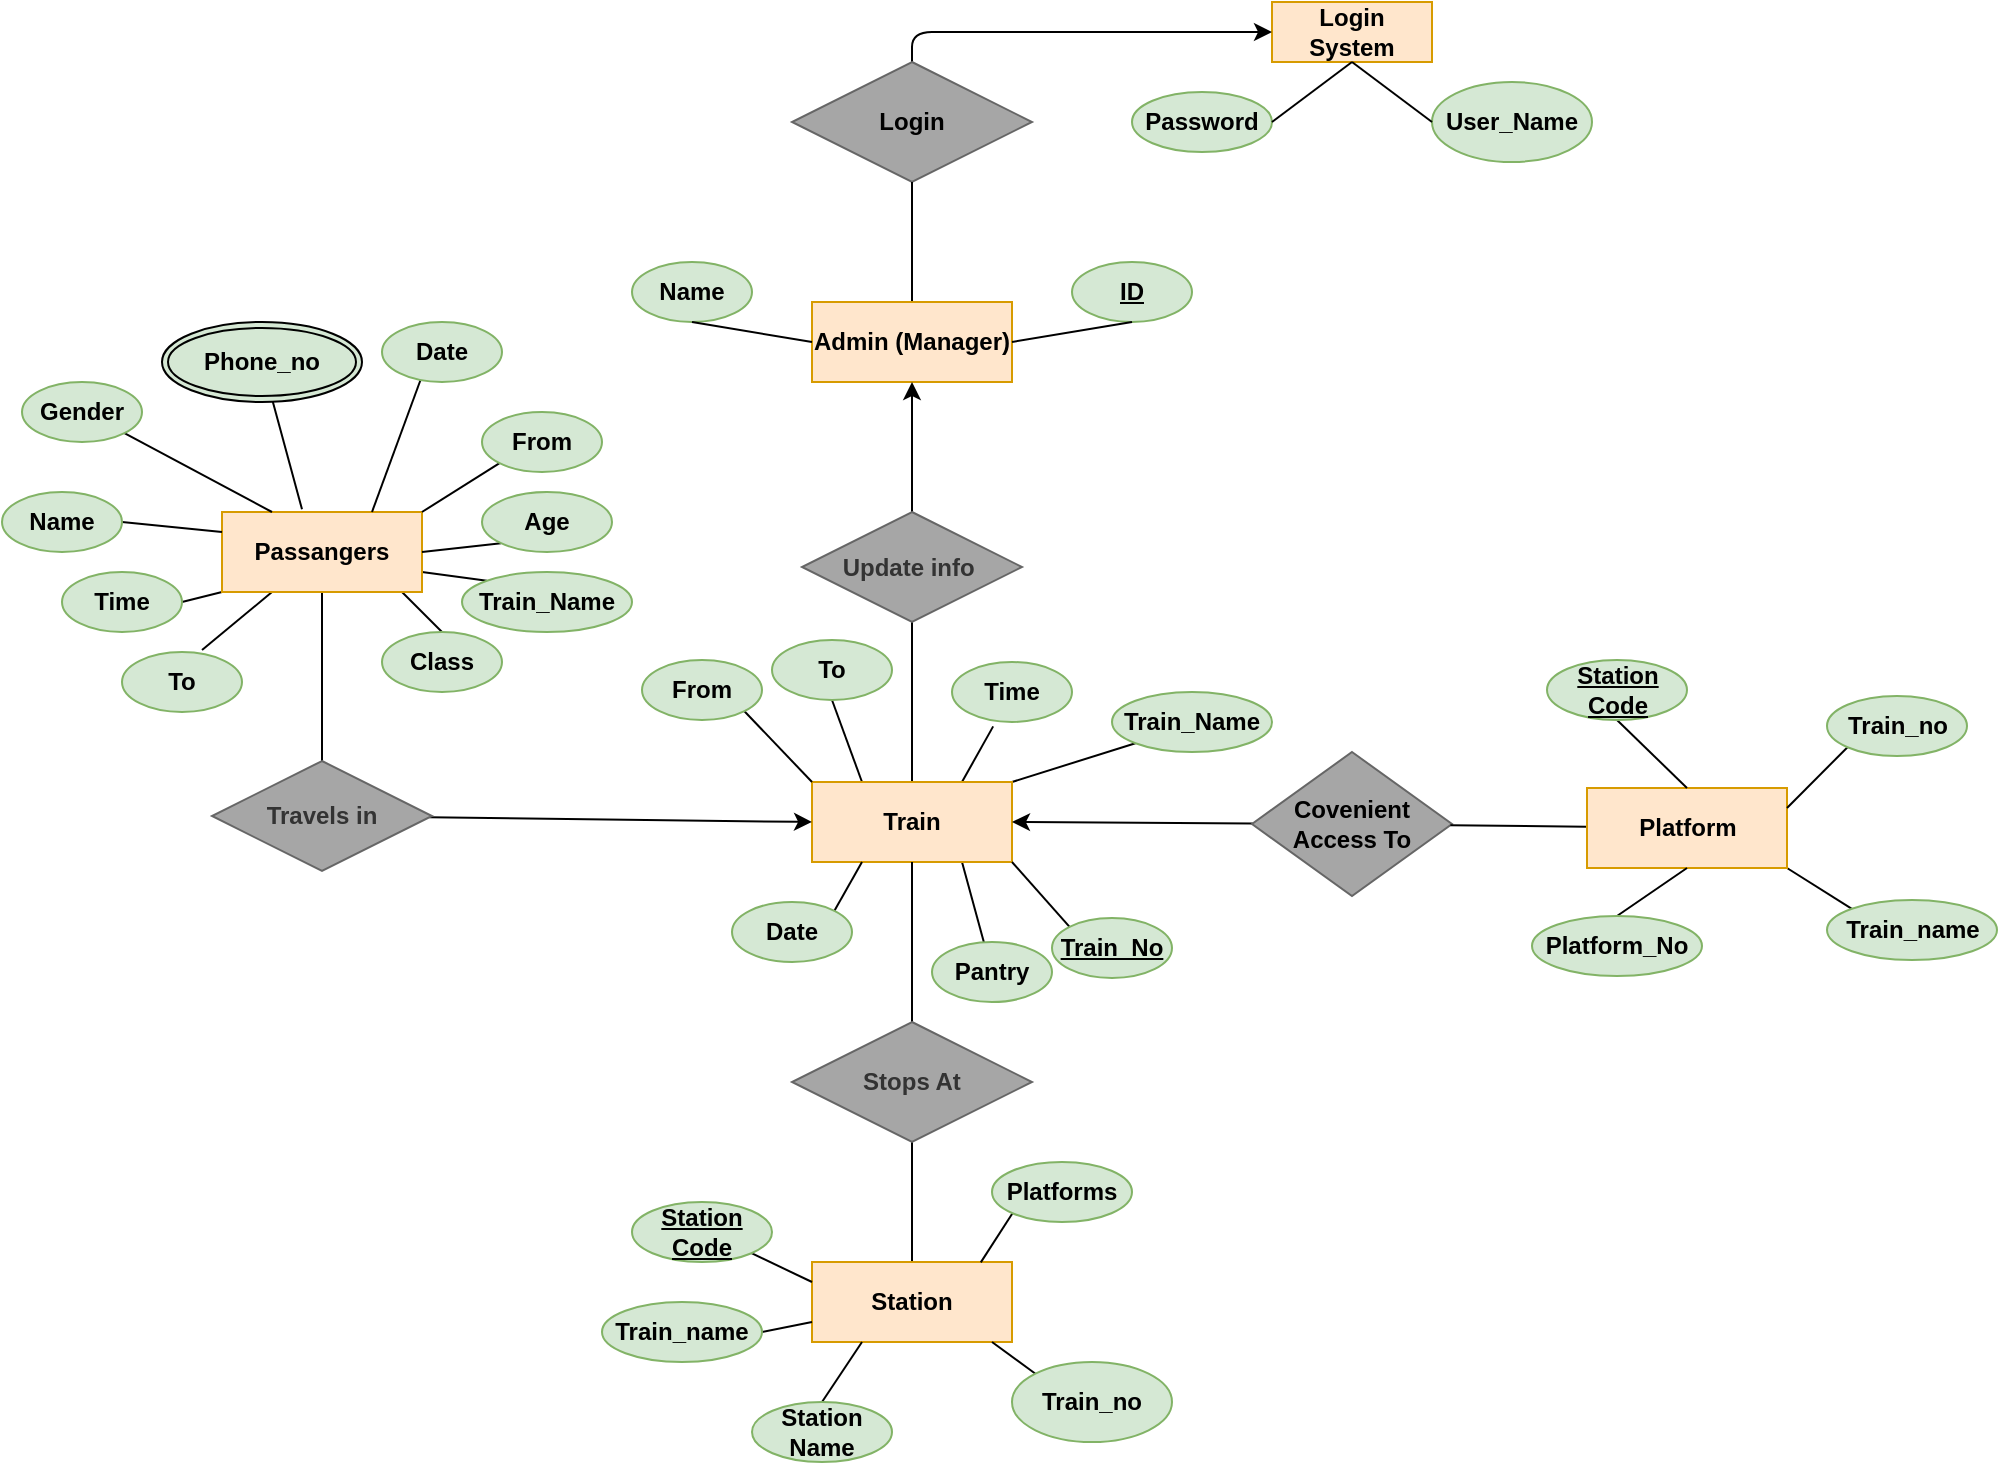 <mxfile version="14.6.9" type="device"><diagram id="DyldK7B33Eb93IJ0dEKz" name="1"><mxGraphModel dx="1038" dy="556" grid="1" gridSize="10" guides="1" tooltips="1" connect="1" arrows="1" fold="1" page="1" pageScale="1" pageWidth="850" pageHeight="1100" math="0" shadow="0"><root><mxCell id="MlASKUYpzS3GPmrVr3i8-0"/><mxCell id="MlASKUYpzS3GPmrVr3i8-1" parent="MlASKUYpzS3GPmrVr3i8-0"/><object label="Login System" placeholders="1" id="RzUhSfIy6V19n01zIrSp-0"><mxCell style="whiteSpace=wrap;align=center;strokeColor=#d79b00;fillColor=#ffe6cc;fontStyle=1" parent="MlASKUYpzS3GPmrVr3i8-1" vertex="1"><mxGeometry x="740" y="20" width="80" height="30" as="geometry"/></mxCell></object><mxCell id="RzUhSfIy6V19n01zIrSp-6" value="&lt;b&gt;User_Name&lt;/b&gt;" style="ellipse;whiteSpace=wrap;html=1;align=center;strokeColor=#82b366;fillColor=#d5e8d4;" parent="MlASKUYpzS3GPmrVr3i8-1" vertex="1"><mxGeometry x="820" y="60" width="80" height="40" as="geometry"/></mxCell><mxCell id="RzUhSfIy6V19n01zIrSp-9" value="&lt;b&gt;Password&lt;/b&gt;" style="ellipse;whiteSpace=wrap;html=1;align=center;strokeColor=#82b366;fillColor=#d5e8d4;" parent="MlASKUYpzS3GPmrVr3i8-1" vertex="1"><mxGeometry x="670" y="65" width="70" height="30" as="geometry"/></mxCell><mxCell id="RzUhSfIy6V19n01zIrSp-18" style="edgeStyle=orthogonalEdgeStyle;rounded=1;orthogonalLoop=1;jettySize=auto;html=1;entryX=0;entryY=0.5;entryDx=0;entryDy=0;" parent="MlASKUYpzS3GPmrVr3i8-1" source="RzUhSfIy6V19n01zIrSp-15" target="RzUhSfIy6V19n01zIrSp-0" edge="1"><mxGeometry relative="1" as="geometry"><Array as="points"><mxPoint x="560" y="35"/></Array></mxGeometry></mxCell><mxCell id="RzUhSfIy6V19n01zIrSp-15" value="&lt;b&gt;Login&lt;/b&gt;" style="shape=rhombus;perimeter=rhombusPerimeter;whiteSpace=wrap;html=1;align=center;fillColor=#A6A6A6;strokeColor=#666666;" parent="MlASKUYpzS3GPmrVr3i8-1" vertex="1"><mxGeometry x="500" y="50" width="120" height="60" as="geometry"/></mxCell><mxCell id="1xC-IK72fzWlQO53O1Xw-21" style="edgeStyle=none;rounded=1;orthogonalLoop=1;jettySize=auto;html=1;entryX=0.5;entryY=1;entryDx=0;entryDy=0;fontColor=#333333;endArrow=none;" parent="MlASKUYpzS3GPmrVr3i8-1" source="RzUhSfIy6V19n01zIrSp-19" target="RzUhSfIy6V19n01zIrSp-15" edge="1"><mxGeometry relative="1" as="geometry"/></mxCell><mxCell id="RzUhSfIy6V19n01zIrSp-19" value="&lt;b&gt;Admin (Manager)&lt;/b&gt;" style="whiteSpace=wrap;html=1;align=center;strokeColor=#d79b00;fillColor=#ffe6cc;" parent="MlASKUYpzS3GPmrVr3i8-1" vertex="1"><mxGeometry x="510" y="170" width="100" height="40" as="geometry"/></mxCell><mxCell id="RzUhSfIy6V19n01zIrSp-21" value="&lt;b&gt;Name&lt;/b&gt;" style="ellipse;whiteSpace=wrap;html=1;align=center;strokeColor=#82b366;fillColor=#d5e8d4;" parent="MlASKUYpzS3GPmrVr3i8-1" vertex="1"><mxGeometry x="420" y="150" width="60" height="30" as="geometry"/></mxCell><mxCell id="RzUhSfIy6V19n01zIrSp-22" value="&lt;b&gt;&lt;u&gt;ID&lt;/u&gt;&lt;/b&gt;" style="ellipse;whiteSpace=wrap;html=1;align=center;strokeColor=#82b366;fillColor=#d5e8d4;" parent="MlASKUYpzS3GPmrVr3i8-1" vertex="1"><mxGeometry x="640" y="150" width="60" height="30" as="geometry"/></mxCell><mxCell id="RzUhSfIy6V19n01zIrSp-29" value="" style="endArrow=none;html=1;entryX=1;entryY=0.5;entryDx=0;entryDy=0;exitX=0.5;exitY=1;exitDx=0;exitDy=0;" parent="MlASKUYpzS3GPmrVr3i8-1" source="RzUhSfIy6V19n01zIrSp-0" target="RzUhSfIy6V19n01zIrSp-9" edge="1"><mxGeometry width="50" height="50" relative="1" as="geometry"><mxPoint x="790" y="85" as="sourcePoint"/><mxPoint x="570" y="250" as="targetPoint"/></mxGeometry></mxCell><mxCell id="RzUhSfIy6V19n01zIrSp-30" value="" style="endArrow=none;html=1;entryX=0.5;entryY=1;entryDx=0;entryDy=0;exitX=0;exitY=0.5;exitDx=0;exitDy=0;" parent="MlASKUYpzS3GPmrVr3i8-1" source="RzUhSfIy6V19n01zIrSp-6" target="RzUhSfIy6V19n01zIrSp-0" edge="1"><mxGeometry width="50" height="50" relative="1" as="geometry"><mxPoint x="780" y="80" as="sourcePoint"/><mxPoint x="760" y="90" as="targetPoint"/></mxGeometry></mxCell><mxCell id="RzUhSfIy6V19n01zIrSp-33" value="" style="endArrow=none;html=1;entryX=0.5;entryY=1;entryDx=0;entryDy=0;exitX=1;exitY=0.5;exitDx=0;exitDy=0;" parent="MlASKUYpzS3GPmrVr3i8-1" source="RzUhSfIy6V19n01zIrSp-19" target="RzUhSfIy6V19n01zIrSp-22" edge="1"><mxGeometry width="50" height="50" relative="1" as="geometry"><mxPoint x="520" y="300" as="sourcePoint"/><mxPoint x="570" y="250" as="targetPoint"/></mxGeometry></mxCell><mxCell id="RzUhSfIy6V19n01zIrSp-34" value="" style="endArrow=none;html=1;entryX=0.5;entryY=1;entryDx=0;entryDy=0;exitX=0;exitY=0.5;exitDx=0;exitDy=0;" parent="MlASKUYpzS3GPmrVr3i8-1" source="RzUhSfIy6V19n01zIrSp-19" target="RzUhSfIy6V19n01zIrSp-21" edge="1"><mxGeometry width="50" height="50" relative="1" as="geometry"><mxPoint x="90" y="290" as="sourcePoint"/><mxPoint x="140" y="240" as="targetPoint"/></mxGeometry></mxCell><mxCell id="RzUhSfIy6V19n01zIrSp-40" style="edgeStyle=orthogonalEdgeStyle;rounded=0;orthogonalLoop=1;jettySize=auto;html=1;exitX=0.5;exitY=0;exitDx=0;exitDy=0;" parent="MlASKUYpzS3GPmrVr3i8-1" source="cSe1ik5EB_spYa0uE-0O-2" target="RzUhSfIy6V19n01zIrSp-19" edge="1"><mxGeometry relative="1" as="geometry"><mxPoint x="560" y="300" as="sourcePoint"/></mxGeometry></mxCell><mxCell id="gS5c3b6zI_1ExoS6UJYO-4" style="edgeStyle=none;orthogonalLoop=1;jettySize=auto;html=1;exitX=0;exitY=1;exitDx=0;exitDy=0;entryX=1;entryY=0.5;entryDx=0;entryDy=0;fontColor=#333333;endArrow=none;" parent="MlASKUYpzS3GPmrVr3i8-1" source="RzUhSfIy6V19n01zIrSp-63" target="gS5c3b6zI_1ExoS6UJYO-0" edge="1"><mxGeometry relative="1" as="geometry"/></mxCell><mxCell id="gS5c3b6zI_1ExoS6UJYO-5" style="edgeStyle=none;orthogonalLoop=1;jettySize=auto;html=1;exitX=0.25;exitY=1;exitDx=0;exitDy=0;entryX=0.667;entryY=-0.033;entryDx=0;entryDy=0;entryPerimeter=0;fontColor=#333333;endArrow=none;" parent="MlASKUYpzS3GPmrVr3i8-1" source="RzUhSfIy6V19n01zIrSp-63" target="gS5c3b6zI_1ExoS6UJYO-1" edge="1"><mxGeometry relative="1" as="geometry"/></mxCell><mxCell id="gS5c3b6zI_1ExoS6UJYO-6" style="edgeStyle=none;orthogonalLoop=1;jettySize=auto;html=1;entryX=0.5;entryY=0;entryDx=0;entryDy=0;fontColor=#333333;endArrow=none;" parent="MlASKUYpzS3GPmrVr3i8-1" target="gS5c3b6zI_1ExoS6UJYO-2" edge="1"><mxGeometry relative="1" as="geometry"><mxPoint x="305" y="315" as="sourcePoint"/></mxGeometry></mxCell><mxCell id="q6Xq4UQyT8eU1fLoYsST-2" style="edgeStyle=none;orthogonalLoop=1;jettySize=auto;html=1;exitX=1;exitY=0.75;exitDx=0;exitDy=0;entryX=0;entryY=0;entryDx=0;entryDy=0;fontColor=#333333;endArrow=none;" parent="MlASKUYpzS3GPmrVr3i8-1" source="RzUhSfIy6V19n01zIrSp-63" target="q6Xq4UQyT8eU1fLoYsST-0" edge="1"><mxGeometry relative="1" as="geometry"/></mxCell><mxCell id="cSe1ik5EB_spYa0uE-0O-9" style="edgeStyle=none;orthogonalLoop=1;jettySize=auto;html=1;fontColor=#333333;endArrow=none;entryX=0.5;entryY=0;entryDx=0;entryDy=0;" edge="1" parent="MlASKUYpzS3GPmrVr3i8-1" source="RzUhSfIy6V19n01zIrSp-63" target="cSe1ik5EB_spYa0uE-0O-8"><mxGeometry relative="1" as="geometry"><mxPoint x="265" y="397" as="targetPoint"/></mxGeometry></mxCell><mxCell id="RzUhSfIy6V19n01zIrSp-63" value="&lt;b&gt;Passangers&lt;/b&gt;" style="whiteSpace=wrap;html=1;align=center;strokeColor=#d79b00;fillColor=#ffe6cc;" parent="MlASKUYpzS3GPmrVr3i8-1" vertex="1"><mxGeometry x="215" y="275" width="100" height="40" as="geometry"/></mxCell><mxCell id="RzUhSfIy6V19n01zIrSp-75" style="edgeStyle=none;orthogonalLoop=1;jettySize=auto;html=1;exitX=1;exitY=0.5;exitDx=0;exitDy=0;entryX=0;entryY=0.25;entryDx=0;entryDy=0;fontColor=#333333;endArrow=none;" parent="MlASKUYpzS3GPmrVr3i8-1" source="RzUhSfIy6V19n01zIrSp-67" target="RzUhSfIy6V19n01zIrSp-63" edge="1"><mxGeometry relative="1" as="geometry"/></mxCell><mxCell id="RzUhSfIy6V19n01zIrSp-67" value="&lt;b&gt;Name&lt;/b&gt;" style="ellipse;whiteSpace=wrap;html=1;align=center;strokeColor=#82b366;fillColor=#d5e8d4;" parent="MlASKUYpzS3GPmrVr3i8-1" vertex="1"><mxGeometry x="105" y="265" width="60" height="30" as="geometry"/></mxCell><mxCell id="RzUhSfIy6V19n01zIrSp-76" style="edgeStyle=none;orthogonalLoop=1;jettySize=auto;html=1;exitX=1;exitY=1;exitDx=0;exitDy=0;entryX=0.25;entryY=0;entryDx=0;entryDy=0;fontColor=#333333;endArrow=none;" parent="MlASKUYpzS3GPmrVr3i8-1" source="RzUhSfIy6V19n01zIrSp-68" target="RzUhSfIy6V19n01zIrSp-63" edge="1"><mxGeometry relative="1" as="geometry"/></mxCell><mxCell id="RzUhSfIy6V19n01zIrSp-68" value="&lt;b&gt;Gender&lt;/b&gt;" style="ellipse;whiteSpace=wrap;html=1;align=center;strokeColor=#82b366;fillColor=#d5e8d4;" parent="MlASKUYpzS3GPmrVr3i8-1" vertex="1"><mxGeometry x="115" y="210" width="60" height="30" as="geometry"/></mxCell><mxCell id="RzUhSfIy6V19n01zIrSp-77" style="edgeStyle=none;orthogonalLoop=1;jettySize=auto;html=1;entryX=0.4;entryY=-0.035;entryDx=0;entryDy=0;fontColor=#333333;endArrow=none;entryPerimeter=0;" parent="MlASKUYpzS3GPmrVr3i8-1" source="5zRqF2EC_y2QHd6_d3HQ-8" target="RzUhSfIy6V19n01zIrSp-63" edge="1"><mxGeometry relative="1" as="geometry"><mxPoint x="205" y="185" as="sourcePoint"/></mxGeometry></mxCell><mxCell id="RzUhSfIy6V19n01zIrSp-80" style="edgeStyle=none;orthogonalLoop=1;jettySize=auto;html=1;exitX=0;exitY=1;exitDx=0;exitDy=0;fontColor=#333333;endArrow=none;" parent="MlASKUYpzS3GPmrVr3i8-1" edge="1"><mxGeometry relative="1" as="geometry"><mxPoint x="349" y="231" as="targetPoint"/><mxPoint x="348.662" y="230.678" as="sourcePoint"/></mxGeometry></mxCell><mxCell id="RzUhSfIy6V19n01zIrSp-78" style="edgeStyle=none;orthogonalLoop=1;jettySize=auto;html=1;exitX=0;exitY=1;exitDx=0;exitDy=0;fontColor=#333333;endArrow=none;entryX=1;entryY=0;entryDx=0;entryDy=0;" parent="MlASKUYpzS3GPmrVr3i8-1" source="RzUhSfIy6V19n01zIrSp-72" edge="1" target="RzUhSfIy6V19n01zIrSp-63"><mxGeometry relative="1" as="geometry"><mxPoint x="275" y="273" as="targetPoint"/></mxGeometry></mxCell><mxCell id="RzUhSfIy6V19n01zIrSp-72" value="&lt;b&gt;From&lt;/b&gt;" style="ellipse;whiteSpace=wrap;html=1;align=center;strokeColor=#82b366;fillColor=#d5e8d4;" parent="MlASKUYpzS3GPmrVr3i8-1" vertex="1"><mxGeometry x="345" y="225" width="60" height="30" as="geometry"/></mxCell><mxCell id="RzUhSfIy6V19n01zIrSp-117" style="edgeStyle=none;rounded=0;orthogonalLoop=1;jettySize=auto;html=1;exitX=0.75;exitY=1;exitDx=0;exitDy=0;fontColor=#333333;endArrow=none;" parent="MlASKUYpzS3GPmrVr3i8-1" source="RzUhSfIy6V19n01zIrSp-86" target="RzUhSfIy6V19n01zIrSp-116" edge="1"><mxGeometry relative="1" as="geometry"/></mxCell><mxCell id="gS5c3b6zI_1ExoS6UJYO-10" style="edgeStyle=none;orthogonalLoop=1;jettySize=auto;html=1;exitX=0.25;exitY=0;exitDx=0;exitDy=0;entryX=0.5;entryY=1;entryDx=0;entryDy=0;fontColor=#333333;endArrow=none;" parent="MlASKUYpzS3GPmrVr3i8-1" source="RzUhSfIy6V19n01zIrSp-86" target="gS5c3b6zI_1ExoS6UJYO-7" edge="1"><mxGeometry relative="1" as="geometry"/></mxCell><mxCell id="gS5c3b6zI_1ExoS6UJYO-12" style="edgeStyle=none;orthogonalLoop=1;jettySize=auto;html=1;exitX=0.75;exitY=0;exitDx=0;exitDy=0;entryX=0.343;entryY=1.073;entryDx=0;entryDy=0;entryPerimeter=0;fontColor=#333333;endArrow=none;" parent="MlASKUYpzS3GPmrVr3i8-1" source="RzUhSfIy6V19n01zIrSp-86" target="gS5c3b6zI_1ExoS6UJYO-8" edge="1"><mxGeometry relative="1" as="geometry"/></mxCell><mxCell id="5zRqF2EC_y2QHd6_d3HQ-2" style="edgeStyle=none;rounded=0;orthogonalLoop=1;jettySize=auto;html=1;exitX=1;exitY=0;exitDx=0;exitDy=0;entryX=0;entryY=1;entryDx=0;entryDy=0;fontColor=#333333;endArrow=none;" parent="MlASKUYpzS3GPmrVr3i8-1" source="RzUhSfIy6V19n01zIrSp-86" target="5zRqF2EC_y2QHd6_d3HQ-0" edge="1"><mxGeometry relative="1" as="geometry"/></mxCell><mxCell id="cSe1ik5EB_spYa0uE-0O-5" style="edgeStyle=none;orthogonalLoop=1;jettySize=auto;html=1;entryX=0.5;entryY=1;entryDx=0;entryDy=0;fontColor=#333333;endArrow=none;" edge="1" parent="MlASKUYpzS3GPmrVr3i8-1" source="RzUhSfIy6V19n01zIrSp-86" target="cSe1ik5EB_spYa0uE-0O-2"><mxGeometry relative="1" as="geometry"/></mxCell><mxCell id="RzUhSfIy6V19n01zIrSp-86" value="&lt;b&gt;Train&lt;/b&gt;" style="whiteSpace=wrap;html=1;align=center;strokeColor=#d79b00;fillColor=#ffe6cc;" parent="MlASKUYpzS3GPmrVr3i8-1" vertex="1"><mxGeometry x="510" y="410" width="100" height="40" as="geometry"/></mxCell><mxCell id="1xC-IK72fzWlQO53O1Xw-17" style="edgeStyle=none;rounded=1;orthogonalLoop=1;jettySize=auto;html=1;exitX=0.5;exitY=1;exitDx=0;exitDy=0;entryX=0.5;entryY=0;entryDx=0;entryDy=0;fontColor=#333333;endArrow=none;" parent="MlASKUYpzS3GPmrVr3i8-1" source="RzUhSfIy6V19n01zIrSp-87" target="RzUhSfIy6V19n01zIrSp-90" edge="1"><mxGeometry relative="1" as="geometry"/></mxCell><mxCell id="cSe1ik5EB_spYa0uE-0O-11" style="edgeStyle=none;orthogonalLoop=1;jettySize=auto;html=1;entryX=0.5;entryY=1;entryDx=0;entryDy=0;fontColor=#333333;endArrow=none;" edge="1" parent="MlASKUYpzS3GPmrVr3i8-1" source="RzUhSfIy6V19n01zIrSp-87" target="RzUhSfIy6V19n01zIrSp-86"><mxGeometry relative="1" as="geometry"/></mxCell><mxCell id="RzUhSfIy6V19n01zIrSp-87" value="&lt;b&gt;Stops At&lt;/b&gt;" style="shape=rhombus;perimeter=rhombusPerimeter;whiteSpace=wrap;html=1;align=center;strokeColor=#666666;fontColor=#333333;fillColor=#A6A6A6;" parent="MlASKUYpzS3GPmrVr3i8-1" vertex="1"><mxGeometry x="500" y="530" width="120" height="60" as="geometry"/></mxCell><mxCell id="RzUhSfIy6V19n01zIrSp-90" value="&lt;b&gt;Station&lt;/b&gt;" style="whiteSpace=wrap;html=1;align=center;strokeColor=#d79b00;fillColor=#ffe6cc;" parent="MlASKUYpzS3GPmrVr3i8-1" vertex="1"><mxGeometry x="510" y="650" width="100" height="40" as="geometry"/></mxCell><mxCell id="cSe1ik5EB_spYa0uE-0O-20" style="edgeStyle=none;orthogonalLoop=1;jettySize=auto;html=1;entryX=1;entryY=0.5;entryDx=0;entryDy=0;fontColor=#333333;" edge="1" parent="MlASKUYpzS3GPmrVr3i8-1" source="RzUhSfIy6V19n01zIrSp-91" target="RzUhSfIy6V19n01zIrSp-86"><mxGeometry relative="1" as="geometry"/></mxCell><mxCell id="RzUhSfIy6V19n01zIrSp-91" value="&lt;div&gt;&lt;b style=&quot;color: rgb(0 , 0 , 0)&quot;&gt;Covenient Access To&lt;/b&gt;&lt;br&gt;&lt;/div&gt;" style="shape=rhombus;perimeter=rhombusPerimeter;whiteSpace=wrap;html=1;align=center;strokeColor=#666666;fontColor=#333333;fillColor=#A6A6A6;" parent="MlASKUYpzS3GPmrVr3i8-1" vertex="1"><mxGeometry x="730" y="395" width="100" height="72" as="geometry"/></mxCell><mxCell id="1xC-IK72fzWlQO53O1Xw-20" value="" style="edgeStyle=none;rounded=1;orthogonalLoop=1;jettySize=auto;html=1;fontColor=#333333;endArrow=none;" parent="MlASKUYpzS3GPmrVr3i8-1" source="RzUhSfIy6V19n01zIrSp-93" target="RzUhSfIy6V19n01zIrSp-91" edge="1"><mxGeometry relative="1" as="geometry"/></mxCell><mxCell id="cSe1ik5EB_spYa0uE-0O-17" style="edgeStyle=none;orthogonalLoop=1;jettySize=auto;html=1;exitX=1;exitY=1;exitDx=0;exitDy=0;entryX=0;entryY=0;entryDx=0;entryDy=0;fontColor=#333333;endArrow=none;" edge="1" parent="MlASKUYpzS3GPmrVr3i8-1" source="RzUhSfIy6V19n01zIrSp-93" target="cSe1ik5EB_spYa0uE-0O-16"><mxGeometry relative="1" as="geometry"/></mxCell><mxCell id="RzUhSfIy6V19n01zIrSp-93" value="&lt;b&gt;Platform&lt;/b&gt;" style="whiteSpace=wrap;html=1;align=center;strokeColor=#d79b00;fillColor=#ffe6cc;" parent="MlASKUYpzS3GPmrVr3i8-1" vertex="1"><mxGeometry x="897.5" y="413" width="100" height="40" as="geometry"/></mxCell><mxCell id="RzUhSfIy6V19n01zIrSp-107" style="edgeStyle=none;rounded=0;orthogonalLoop=1;jettySize=auto;html=1;exitX=1;exitY=1;exitDx=0;exitDy=0;entryX=0;entryY=0;entryDx=0;entryDy=0;fontColor=#333333;endArrow=none;" parent="MlASKUYpzS3GPmrVr3i8-1" source="RzUhSfIy6V19n01zIrSp-103" target="RzUhSfIy6V19n01zIrSp-86" edge="1"><mxGeometry relative="1" as="geometry"/></mxCell><mxCell id="RzUhSfIy6V19n01zIrSp-103" value="&lt;b&gt;From&lt;/b&gt;" style="ellipse;whiteSpace=wrap;html=1;align=center;strokeColor=#82b366;fillColor=#d5e8d4;" parent="MlASKUYpzS3GPmrVr3i8-1" vertex="1"><mxGeometry x="425" y="349" width="60" height="30" as="geometry"/></mxCell><mxCell id="RzUhSfIy6V19n01zIrSp-108" style="edgeStyle=none;rounded=0;orthogonalLoop=1;jettySize=auto;html=1;exitX=1;exitY=0;exitDx=0;exitDy=0;entryX=0.25;entryY=1;entryDx=0;entryDy=0;fontColor=#333333;endArrow=none;" parent="MlASKUYpzS3GPmrVr3i8-1" source="RzUhSfIy6V19n01zIrSp-104" target="RzUhSfIy6V19n01zIrSp-86" edge="1"><mxGeometry relative="1" as="geometry"/></mxCell><mxCell id="RzUhSfIy6V19n01zIrSp-104" value="&lt;b&gt;Date&lt;/b&gt;" style="ellipse;whiteSpace=wrap;html=1;align=center;strokeColor=#82b366;fillColor=#d5e8d4;" parent="MlASKUYpzS3GPmrVr3i8-1" vertex="1"><mxGeometry x="470" y="470" width="60" height="30" as="geometry"/></mxCell><mxCell id="RzUhSfIy6V19n01zIrSp-115" style="edgeStyle=none;rounded=0;orthogonalLoop=1;jettySize=auto;html=1;exitX=0;exitY=0;exitDx=0;exitDy=0;entryX=1;entryY=1;entryDx=0;entryDy=0;fontColor=#333333;endArrow=none;" parent="MlASKUYpzS3GPmrVr3i8-1" source="RzUhSfIy6V19n01zIrSp-105" target="RzUhSfIy6V19n01zIrSp-86" edge="1"><mxGeometry relative="1" as="geometry"/></mxCell><mxCell id="RzUhSfIy6V19n01zIrSp-105" value="&lt;b&gt;&lt;u&gt;Train_No&lt;/u&gt;&lt;/b&gt;" style="ellipse;whiteSpace=wrap;html=1;align=center;strokeColor=#82b366;fillColor=#d5e8d4;" parent="MlASKUYpzS3GPmrVr3i8-1" vertex="1"><mxGeometry x="630" y="478" width="60" height="30" as="geometry"/></mxCell><mxCell id="RzUhSfIy6V19n01zIrSp-109" style="edgeStyle=none;rounded=0;orthogonalLoop=1;jettySize=auto;html=1;exitX=0.5;exitY=0;exitDx=0;exitDy=0;fontColor=#333333;endArrow=none;" parent="MlASKUYpzS3GPmrVr3i8-1" source="RzUhSfIy6V19n01zIrSp-105" target="RzUhSfIy6V19n01zIrSp-105" edge="1"><mxGeometry relative="1" as="geometry"/></mxCell><mxCell id="RzUhSfIy6V19n01zIrSp-114" style="edgeStyle=none;rounded=0;orthogonalLoop=1;jettySize=auto;html=1;fontColor=#333333;endArrow=none;entryX=0.75;entryY=0;entryDx=0;entryDy=0;exitX=0.327;exitY=0.933;exitDx=0;exitDy=0;exitPerimeter=0;" parent="MlASKUYpzS3GPmrVr3i8-1" source="RzUhSfIy6V19n01zIrSp-112" edge="1" target="RzUhSfIy6V19n01zIrSp-63"><mxGeometry relative="1" as="geometry"><mxPoint x="265" y="275" as="targetPoint"/></mxGeometry></mxCell><mxCell id="RzUhSfIy6V19n01zIrSp-112" value="&lt;b&gt;Date&lt;/b&gt;" style="ellipse;whiteSpace=wrap;html=1;align=center;strokeColor=#82b366;fillColor=#d5e8d4;" parent="MlASKUYpzS3GPmrVr3i8-1" vertex="1"><mxGeometry x="295" y="180" width="60" height="30" as="geometry"/></mxCell><mxCell id="RzUhSfIy6V19n01zIrSp-116" value="&lt;b&gt;Pantry&lt;/b&gt;" style="ellipse;whiteSpace=wrap;html=1;align=center;strokeColor=#82b366;fillColor=#d5e8d4;" parent="MlASKUYpzS3GPmrVr3i8-1" vertex="1"><mxGeometry x="570" y="490" width="60" height="30" as="geometry"/></mxCell><mxCell id="RzUhSfIy6V19n01zIrSp-124" style="edgeStyle=none;rounded=0;orthogonalLoop=1;jettySize=auto;html=1;exitX=1;exitY=1;exitDx=0;exitDy=0;entryX=0;entryY=0.25;entryDx=0;entryDy=0;fontColor=#333333;endArrow=none;" parent="MlASKUYpzS3GPmrVr3i8-1" source="RzUhSfIy6V19n01zIrSp-118" target="RzUhSfIy6V19n01zIrSp-90" edge="1"><mxGeometry relative="1" as="geometry"/></mxCell><mxCell id="RzUhSfIy6V19n01zIrSp-118" value="&lt;b&gt;&lt;u&gt;Station Code&lt;/u&gt;&lt;/b&gt;" style="ellipse;whiteSpace=wrap;html=1;align=center;strokeColor=#82b366;fillColor=#d5e8d4;" parent="MlASKUYpzS3GPmrVr3i8-1" vertex="1"><mxGeometry x="420" y="620" width="70" height="30" as="geometry"/></mxCell><mxCell id="RzUhSfIy6V19n01zIrSp-123" style="edgeStyle=none;rounded=0;orthogonalLoop=1;jettySize=auto;html=1;exitX=1;exitY=0.5;exitDx=0;exitDy=0;entryX=0;entryY=0.75;entryDx=0;entryDy=0;fontColor=#333333;endArrow=none;" parent="MlASKUYpzS3GPmrVr3i8-1" source="RzUhSfIy6V19n01zIrSp-119" target="RzUhSfIy6V19n01zIrSp-90" edge="1"><mxGeometry relative="1" as="geometry"/></mxCell><mxCell id="RzUhSfIy6V19n01zIrSp-119" value="&lt;b&gt;Train_name&lt;/b&gt;" style="ellipse;whiteSpace=wrap;html=1;align=center;strokeColor=#82b366;fillColor=#d5e8d4;" parent="MlASKUYpzS3GPmrVr3i8-1" vertex="1"><mxGeometry x="405" y="670" width="80" height="30" as="geometry"/></mxCell><mxCell id="RzUhSfIy6V19n01zIrSp-127" style="edgeStyle=none;rounded=0;orthogonalLoop=1;jettySize=auto;html=1;exitX=0.5;exitY=0;exitDx=0;exitDy=0;entryX=0.25;entryY=1;entryDx=0;entryDy=0;fontColor=#333333;endArrow=none;" parent="MlASKUYpzS3GPmrVr3i8-1" source="RzUhSfIy6V19n01zIrSp-120" target="RzUhSfIy6V19n01zIrSp-90" edge="1"><mxGeometry relative="1" as="geometry"/></mxCell><mxCell id="RzUhSfIy6V19n01zIrSp-120" value="&lt;b&gt;Station Name&lt;/b&gt;" style="ellipse;whiteSpace=wrap;html=1;align=center;strokeColor=#82b366;fillColor=#d5e8d4;" parent="MlASKUYpzS3GPmrVr3i8-1" vertex="1"><mxGeometry x="480" y="720" width="70" height="30" as="geometry"/></mxCell><mxCell id="RzUhSfIy6V19n01zIrSp-125" style="edgeStyle=none;rounded=0;orthogonalLoop=1;jettySize=auto;html=1;exitX=0;exitY=1;exitDx=0;exitDy=0;entryX=0.844;entryY=0.005;entryDx=0;entryDy=0;entryPerimeter=0;fontColor=#333333;endArrow=none;" parent="MlASKUYpzS3GPmrVr3i8-1" source="RzUhSfIy6V19n01zIrSp-121" target="RzUhSfIy6V19n01zIrSp-90" edge="1"><mxGeometry relative="1" as="geometry"/></mxCell><mxCell id="RzUhSfIy6V19n01zIrSp-121" value="&lt;b&gt;Platforms&lt;/b&gt;" style="ellipse;whiteSpace=wrap;html=1;align=center;strokeColor=#82b366;fillColor=#d5e8d4;" parent="MlASKUYpzS3GPmrVr3i8-1" vertex="1"><mxGeometry x="600" y="600" width="70" height="30" as="geometry"/></mxCell><mxCell id="RzUhSfIy6V19n01zIrSp-126" style="edgeStyle=none;rounded=0;orthogonalLoop=1;jettySize=auto;html=1;exitX=0;exitY=0;exitDx=0;exitDy=0;entryX=0.9;entryY=1;entryDx=0;entryDy=0;entryPerimeter=0;fontColor=#333333;endArrow=none;" parent="MlASKUYpzS3GPmrVr3i8-1" source="RzUhSfIy6V19n01zIrSp-122" target="RzUhSfIy6V19n01zIrSp-90" edge="1"><mxGeometry relative="1" as="geometry"/></mxCell><mxCell id="RzUhSfIy6V19n01zIrSp-122" value="&lt;b&gt;Train_no&lt;br&gt;&lt;/b&gt;" style="ellipse;whiteSpace=wrap;html=1;align=center;strokeColor=#82b366;fillColor=#d5e8d4;" parent="MlASKUYpzS3GPmrVr3i8-1" vertex="1"><mxGeometry x="610" y="700" width="80" height="40" as="geometry"/></mxCell><mxCell id="RzUhSfIy6V19n01zIrSp-132" style="edgeStyle=none;rounded=0;orthogonalLoop=1;jettySize=auto;html=1;exitX=0.5;exitY=1;exitDx=0;exitDy=0;entryX=0.5;entryY=0;entryDx=0;entryDy=0;fontColor=#333333;endArrow=none;" parent="MlASKUYpzS3GPmrVr3i8-1" source="RzUhSfIy6V19n01zIrSp-128" target="RzUhSfIy6V19n01zIrSp-93" edge="1"><mxGeometry relative="1" as="geometry"/></mxCell><mxCell id="RzUhSfIy6V19n01zIrSp-128" value="&lt;b&gt;&lt;u&gt;Station Code&lt;/u&gt;&lt;br&gt;&lt;/b&gt;" style="ellipse;whiteSpace=wrap;html=1;align=center;strokeColor=#82b366;fillColor=#d5e8d4;" parent="MlASKUYpzS3GPmrVr3i8-1" vertex="1"><mxGeometry x="877.5" y="349" width="70" height="30" as="geometry"/></mxCell><mxCell id="RzUhSfIy6V19n01zIrSp-131" style="edgeStyle=none;rounded=0;orthogonalLoop=1;jettySize=auto;html=1;exitX=0.5;exitY=0;exitDx=0;exitDy=0;fontColor=#333333;endArrow=none;entryX=0.5;entryY=1;entryDx=0;entryDy=0;" parent="MlASKUYpzS3GPmrVr3i8-1" source="RzUhSfIy6V19n01zIrSp-129" target="RzUhSfIy6V19n01zIrSp-93" edge="1"><mxGeometry relative="1" as="geometry"><mxPoint x="947.5" y="463" as="targetPoint"/></mxGeometry></mxCell><mxCell id="RzUhSfIy6V19n01zIrSp-129" value="&lt;b&gt;Platform_No&lt;br&gt;&lt;/b&gt;" style="ellipse;whiteSpace=wrap;html=1;align=center;strokeColor=#82b366;fillColor=#d5e8d4;" parent="MlASKUYpzS3GPmrVr3i8-1" vertex="1"><mxGeometry x="870" y="477" width="85" height="30" as="geometry"/></mxCell><mxCell id="RzUhSfIy6V19n01zIrSp-133" style="edgeStyle=none;rounded=0;orthogonalLoop=1;jettySize=auto;html=1;exitX=0;exitY=1;exitDx=0;exitDy=0;entryX=1;entryY=0.25;entryDx=0;entryDy=0;fontColor=#333333;endArrow=none;" parent="MlASKUYpzS3GPmrVr3i8-1" source="RzUhSfIy6V19n01zIrSp-130" target="RzUhSfIy6V19n01zIrSp-93" edge="1"><mxGeometry relative="1" as="geometry"/></mxCell><mxCell id="RzUhSfIy6V19n01zIrSp-130" value="&lt;b&gt;Train_no&lt;br&gt;&lt;/b&gt;" style="ellipse;whiteSpace=wrap;html=1;align=center;strokeColor=#82b366;fillColor=#d5e8d4;" parent="MlASKUYpzS3GPmrVr3i8-1" vertex="1"><mxGeometry x="1017.5" y="367" width="70" height="30" as="geometry"/></mxCell><mxCell id="0YrHvxwZOeB_a5QmMb0x-4" style="edgeStyle=none;orthogonalLoop=1;jettySize=auto;html=1;entryX=0.5;entryY=1;entryDx=0;entryDy=0;fontColor=#333333;" parent="MlASKUYpzS3GPmrVr3i8-1" source="RzUhSfIy6V19n01zIrSp-87" target="RzUhSfIy6V19n01zIrSp-87" edge="1"><mxGeometry relative="1" as="geometry"/></mxCell><mxCell id="0YrHvxwZOeB_a5QmMb0x-5" style="edgeStyle=none;orthogonalLoop=1;jettySize=auto;html=1;entryX=0.5;entryY=0;entryDx=0;entryDy=0;fontColor=#333333;" parent="MlASKUYpzS3GPmrVr3i8-1" source="RzUhSfIy6V19n01zIrSp-90" target="RzUhSfIy6V19n01zIrSp-90" edge="1"><mxGeometry relative="1" as="geometry"/></mxCell><mxCell id="cSe1ik5EB_spYa0uE-0O-6" style="edgeStyle=none;orthogonalLoop=1;jettySize=auto;html=1;exitX=0;exitY=1;exitDx=0;exitDy=0;entryX=1;entryY=0.5;entryDx=0;entryDy=0;fontColor=#333333;endArrow=none;" edge="1" parent="MlASKUYpzS3GPmrVr3i8-1" source="0YrHvxwZOeB_a5QmMb0x-31" target="RzUhSfIy6V19n01zIrSp-63"><mxGeometry relative="1" as="geometry"/></mxCell><mxCell id="0YrHvxwZOeB_a5QmMb0x-31" value="&lt;b&gt;Age&lt;/b&gt;" style="ellipse;whiteSpace=wrap;html=1;align=center;fillColor=#d5e8d4;strokeColor=#82b366;" parent="MlASKUYpzS3GPmrVr3i8-1" vertex="1"><mxGeometry x="345" y="265" width="65" height="30" as="geometry"/></mxCell><mxCell id="gS5c3b6zI_1ExoS6UJYO-0" value="&lt;b&gt;Time&lt;/b&gt;" style="ellipse;whiteSpace=wrap;html=1;align=center;strokeColor=#82b366;fillColor=#d5e8d4;" parent="MlASKUYpzS3GPmrVr3i8-1" vertex="1"><mxGeometry x="135" y="305" width="60" height="30" as="geometry"/></mxCell><mxCell id="gS5c3b6zI_1ExoS6UJYO-1" value="&lt;b&gt;To&lt;/b&gt;" style="ellipse;whiteSpace=wrap;html=1;align=center;strokeColor=#82b366;fillColor=#d5e8d4;" parent="MlASKUYpzS3GPmrVr3i8-1" vertex="1"><mxGeometry x="165" y="345" width="60" height="30" as="geometry"/></mxCell><mxCell id="gS5c3b6zI_1ExoS6UJYO-2" value="&lt;b&gt;Class&lt;/b&gt;" style="ellipse;whiteSpace=wrap;html=1;align=center;strokeColor=#82b366;fillColor=#d5e8d4;" parent="MlASKUYpzS3GPmrVr3i8-1" vertex="1"><mxGeometry x="295" y="335" width="60" height="30" as="geometry"/></mxCell><mxCell id="gS5c3b6zI_1ExoS6UJYO-7" value="&lt;b&gt;To&lt;/b&gt;" style="ellipse;whiteSpace=wrap;html=1;align=center;strokeColor=#82b366;fillColor=#d5e8d4;" parent="MlASKUYpzS3GPmrVr3i8-1" vertex="1"><mxGeometry x="490" y="339" width="60" height="30" as="geometry"/></mxCell><mxCell id="gS5c3b6zI_1ExoS6UJYO-8" value="&lt;b&gt;Time&lt;/b&gt;" style="ellipse;whiteSpace=wrap;html=1;align=center;strokeColor=#82b366;fillColor=#d5e8d4;" parent="MlASKUYpzS3GPmrVr3i8-1" vertex="1"><mxGeometry x="580" y="350" width="60" height="30" as="geometry"/></mxCell><mxCell id="q6Xq4UQyT8eU1fLoYsST-0" value="&lt;b&gt;Train_Name&lt;/b&gt;" style="ellipse;whiteSpace=wrap;html=1;align=center;fillColor=#d5e8d4;strokeColor=#82b366;" parent="MlASKUYpzS3GPmrVr3i8-1" vertex="1"><mxGeometry x="335" y="305" width="85" height="30" as="geometry"/></mxCell><mxCell id="5zRqF2EC_y2QHd6_d3HQ-0" value="&lt;b&gt;Train_Name&lt;/b&gt;" style="ellipse;whiteSpace=wrap;html=1;align=center;strokeColor=#82b366;fillColor=#d5e8d4;" parent="MlASKUYpzS3GPmrVr3i8-1" vertex="1"><mxGeometry x="660" y="365" width="80" height="30" as="geometry"/></mxCell><mxCell id="5zRqF2EC_y2QHd6_d3HQ-8" value="&lt;b&gt;Phone_no&lt;/b&gt;" style="ellipse;shape=doubleEllipse;margin=3;whiteSpace=wrap;html=1;align=center;fillColor=#d5e8d4;strokeWidth=1;" parent="MlASKUYpzS3GPmrVr3i8-1" vertex="1"><mxGeometry x="185" y="180" width="100" height="40" as="geometry"/></mxCell><mxCell id="cSe1ik5EB_spYa0uE-0O-2" value="&lt;b&gt;Update info&amp;nbsp;&lt;/b&gt;" style="shape=rhombus;perimeter=rhombusPerimeter;whiteSpace=wrap;html=1;align=center;strokeColor=#666666;fontColor=#333333;fillColor=#A6A6A6;" vertex="1" parent="MlASKUYpzS3GPmrVr3i8-1"><mxGeometry x="505" y="275" width="110" height="55" as="geometry"/></mxCell><mxCell id="cSe1ik5EB_spYa0uE-0O-7" style="edgeStyle=none;orthogonalLoop=1;jettySize=auto;html=1;exitX=0.5;exitY=1;exitDx=0;exitDy=0;fontColor=#333333;endArrow=none;" edge="1" parent="MlASKUYpzS3GPmrVr3i8-1" source="gS5c3b6zI_1ExoS6UJYO-1" target="gS5c3b6zI_1ExoS6UJYO-1"><mxGeometry relative="1" as="geometry"/></mxCell><mxCell id="cSe1ik5EB_spYa0uE-0O-21" style="edgeStyle=none;orthogonalLoop=1;jettySize=auto;html=1;entryX=0;entryY=0.5;entryDx=0;entryDy=0;fontColor=#333333;" edge="1" parent="MlASKUYpzS3GPmrVr3i8-1" source="cSe1ik5EB_spYa0uE-0O-8" target="RzUhSfIy6V19n01zIrSp-86"><mxGeometry relative="1" as="geometry"/></mxCell><mxCell id="cSe1ik5EB_spYa0uE-0O-8" value="&lt;b&gt;Travels in&lt;/b&gt;" style="shape=rhombus;perimeter=rhombusPerimeter;whiteSpace=wrap;html=1;align=center;strokeColor=#666666;fontColor=#333333;fillColor=#A6A6A6;" vertex="1" parent="MlASKUYpzS3GPmrVr3i8-1"><mxGeometry x="210" y="399.5" width="110" height="55" as="geometry"/></mxCell><mxCell id="cSe1ik5EB_spYa0uE-0O-16" value="&lt;b&gt;Train_name&lt;br&gt;&lt;/b&gt;" style="ellipse;whiteSpace=wrap;html=1;align=center;strokeColor=#82b366;fillColor=#d5e8d4;" vertex="1" parent="MlASKUYpzS3GPmrVr3i8-1"><mxGeometry x="1017.5" y="469" width="85" height="30" as="geometry"/></mxCell></root></mxGraphModel></diagram></mxfile>